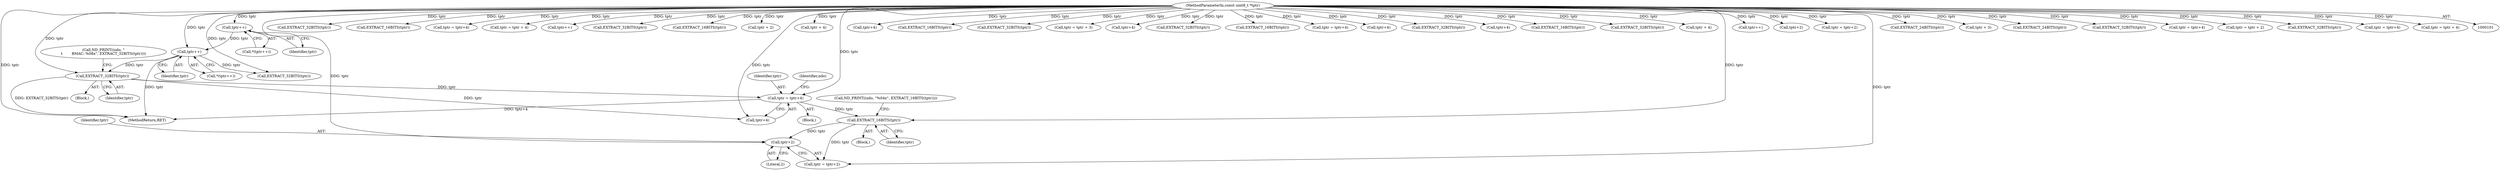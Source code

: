 digraph "0_tcpdump_b20e1639dbac84b3fcb393858521c13ad47a9d70@pointer" {
"1000354" [label="(Call,tptr+2)"];
"1000350" [label="(Call,EXTRACT_16BITS(tptr))"];
"1000340" [label="(Call,tptr = tptr+4)"];
"1000338" [label="(Call,EXTRACT_32BITS(tptr))"];
"1000122" [label="(Call,tptr++)"];
"1000117" [label="(Call,tptr++)"];
"1000103" [label="(MethodParameterIn,const uint8_t *tptr)"];
"1000224" [label="(Call,EXTRACT_32BITS(tptr))"];
"1000116" [label="(Call,*(tptr++))"];
"1000204" [label="(Call,EXTRACT_16BITS(tptr))"];
"1000227" [label="(Call,tptr = tptr+4)"];
"1000294" [label="(Call,tptr = tptr + 4)"];
"1000338" [label="(Call,EXTRACT_32BITS(tptr))"];
"1000336" [label="(Block,)"];
"1000348" [label="(Block,)"];
"1000285" [label="(Call,tptr++)"];
"1000420" [label="(Call,EXTRACT_32BITS(tptr))"];
"1000118" [label="(Identifier,tptr)"];
"1000123" [label="(Identifier,tptr)"];
"1000368" [label="(Call,EXTRACT_16BITS(tptr))"];
"1000195" [label="(Call,tptr + 2)"];
"1000342" [label="(Call,tptr+4)"];
"1000296" [label="(Call,tptr + 4)"];
"1000155" [label="(Call,EXTRACT_32BITS(tptr))"];
"1000354" [label="(Call,tptr+2)"];
"1000333" [label="(Call,ND_PRINT((ndo, \"\n\t        BMAC: %08x\", EXTRACT_32BITS(tptr))))"];
"1000159" [label="(Call,tptr+4)"];
"1000191" [label="(Call,EXTRACT_16BITS(tptr))"];
"1000292" [label="(Call,EXTRACT_32BITS(tptr))"];
"1000315" [label="(Call,tptr = tptr + 3)"];
"1000171" [label="(Call,tptr+4)"];
"1000408" [label="(Call,EXTRACT_32BITS(tptr))"];
"1000214" [label="(Call,EXTRACT_16BITS(tptr))"];
"1000157" [label="(Call,tptr = tptr+4)"];
"1000183" [label="(Call,tptr+4)"];
"1000415" [label="(Call,EXTRACT_32BITS(tptr))"];
"1000341" [label="(Identifier,tptr)"];
"1000144" [label="(Block,)"];
"1000229" [label="(Call,tptr+4)"];
"1000364" [label="(Call,EXTRACT_16BITS(tptr))"];
"1000345" [label="(Call,ND_PRINT((ndo, \"%04x\", EXTRACT_16BITS(tptr))))"];
"1000402" [label="(Call,EXTRACT_32BITS(tptr))"];
"1000117" [label="(Call,tptr++)"];
"1000103" [label="(MethodParameterIn,const uint8_t *tptr)"];
"1000351" [label="(Identifier,tptr)"];
"1000356" [label="(Literal,2)"];
"1000121" [label="(Call,*(tptr++))"];
"1000425" [label="(Call,tptr + 4)"];
"1000352" [label="(Call,tptr = tptr+2)"];
"1000242" [label="(Call,tptr++)"];
"1000373" [label="(Call,tptr+2)"];
"1000371" [label="(Call,tptr = tptr+2)"];
"1000456" [label="(MethodReturn,RET)"];
"1000312" [label="(Call,EXTRACT_24BITS(tptr))"];
"1000350" [label="(Call,EXTRACT_16BITS(tptr))"];
"1000340" [label="(Call,tptr = tptr+4)"];
"1000122" [label="(Call,tptr++)"];
"1000317" [label="(Call,tptr + 3)"];
"1000355" [label="(Identifier,tptr)"];
"1000307" [label="(Call,EXTRACT_24BITS(tptr))"];
"1000179" [label="(Call,EXTRACT_32BITS(tptr))"];
"1000181" [label="(Call,tptr = tptr+4)"];
"1000193" [label="(Call,tptr = tptr + 2)"];
"1000167" [label="(Call,EXTRACT_32BITS(tptr))"];
"1000339" [label="(Identifier,tptr)"];
"1000169" [label="(Call,tptr = tptr+4)"];
"1000423" [label="(Call,tptr = tptr + 4)"];
"1000347" [label="(Identifier,ndo)"];
"1000354" -> "1000352"  [label="AST: "];
"1000354" -> "1000356"  [label="CFG: "];
"1000355" -> "1000354"  [label="AST: "];
"1000356" -> "1000354"  [label="AST: "];
"1000352" -> "1000354"  [label="CFG: "];
"1000350" -> "1000354"  [label="DDG: tptr"];
"1000103" -> "1000354"  [label="DDG: tptr"];
"1000350" -> "1000348"  [label="AST: "];
"1000350" -> "1000351"  [label="CFG: "];
"1000351" -> "1000350"  [label="AST: "];
"1000345" -> "1000350"  [label="CFG: "];
"1000340" -> "1000350"  [label="DDG: tptr"];
"1000103" -> "1000350"  [label="DDG: tptr"];
"1000350" -> "1000352"  [label="DDG: tptr"];
"1000340" -> "1000144"  [label="AST: "];
"1000340" -> "1000342"  [label="CFG: "];
"1000341" -> "1000340"  [label="AST: "];
"1000342" -> "1000340"  [label="AST: "];
"1000347" -> "1000340"  [label="CFG: "];
"1000340" -> "1000456"  [label="DDG: tptr+4"];
"1000338" -> "1000340"  [label="DDG: tptr"];
"1000103" -> "1000340"  [label="DDG: tptr"];
"1000338" -> "1000336"  [label="AST: "];
"1000338" -> "1000339"  [label="CFG: "];
"1000339" -> "1000338"  [label="AST: "];
"1000333" -> "1000338"  [label="CFG: "];
"1000338" -> "1000456"  [label="DDG: EXTRACT_32BITS(tptr)"];
"1000122" -> "1000338"  [label="DDG: tptr"];
"1000103" -> "1000338"  [label="DDG: tptr"];
"1000338" -> "1000342"  [label="DDG: tptr"];
"1000122" -> "1000121"  [label="AST: "];
"1000122" -> "1000123"  [label="CFG: "];
"1000123" -> "1000122"  [label="AST: "];
"1000121" -> "1000122"  [label="CFG: "];
"1000122" -> "1000456"  [label="DDG: tptr"];
"1000117" -> "1000122"  [label="DDG: tptr"];
"1000103" -> "1000122"  [label="DDG: tptr"];
"1000122" -> "1000155"  [label="DDG: tptr"];
"1000117" -> "1000116"  [label="AST: "];
"1000117" -> "1000118"  [label="CFG: "];
"1000118" -> "1000117"  [label="AST: "];
"1000116" -> "1000117"  [label="CFG: "];
"1000103" -> "1000117"  [label="DDG: tptr"];
"1000103" -> "1000101"  [label="AST: "];
"1000103" -> "1000456"  [label="DDG: tptr"];
"1000103" -> "1000155"  [label="DDG: tptr"];
"1000103" -> "1000157"  [label="DDG: tptr"];
"1000103" -> "1000159"  [label="DDG: tptr"];
"1000103" -> "1000167"  [label="DDG: tptr"];
"1000103" -> "1000169"  [label="DDG: tptr"];
"1000103" -> "1000171"  [label="DDG: tptr"];
"1000103" -> "1000179"  [label="DDG: tptr"];
"1000103" -> "1000181"  [label="DDG: tptr"];
"1000103" -> "1000183"  [label="DDG: tptr"];
"1000103" -> "1000191"  [label="DDG: tptr"];
"1000103" -> "1000193"  [label="DDG: tptr"];
"1000103" -> "1000195"  [label="DDG: tptr"];
"1000103" -> "1000204"  [label="DDG: tptr"];
"1000103" -> "1000214"  [label="DDG: tptr"];
"1000103" -> "1000224"  [label="DDG: tptr"];
"1000103" -> "1000227"  [label="DDG: tptr"];
"1000103" -> "1000229"  [label="DDG: tptr"];
"1000103" -> "1000242"  [label="DDG: tptr"];
"1000103" -> "1000285"  [label="DDG: tptr"];
"1000103" -> "1000292"  [label="DDG: tptr"];
"1000103" -> "1000294"  [label="DDG: tptr"];
"1000103" -> "1000296"  [label="DDG: tptr"];
"1000103" -> "1000307"  [label="DDG: tptr"];
"1000103" -> "1000312"  [label="DDG: tptr"];
"1000103" -> "1000315"  [label="DDG: tptr"];
"1000103" -> "1000317"  [label="DDG: tptr"];
"1000103" -> "1000342"  [label="DDG: tptr"];
"1000103" -> "1000352"  [label="DDG: tptr"];
"1000103" -> "1000364"  [label="DDG: tptr"];
"1000103" -> "1000368"  [label="DDG: tptr"];
"1000103" -> "1000371"  [label="DDG: tptr"];
"1000103" -> "1000373"  [label="DDG: tptr"];
"1000103" -> "1000402"  [label="DDG: tptr"];
"1000103" -> "1000408"  [label="DDG: tptr"];
"1000103" -> "1000415"  [label="DDG: tptr"];
"1000103" -> "1000420"  [label="DDG: tptr"];
"1000103" -> "1000423"  [label="DDG: tptr"];
"1000103" -> "1000425"  [label="DDG: tptr"];
}
